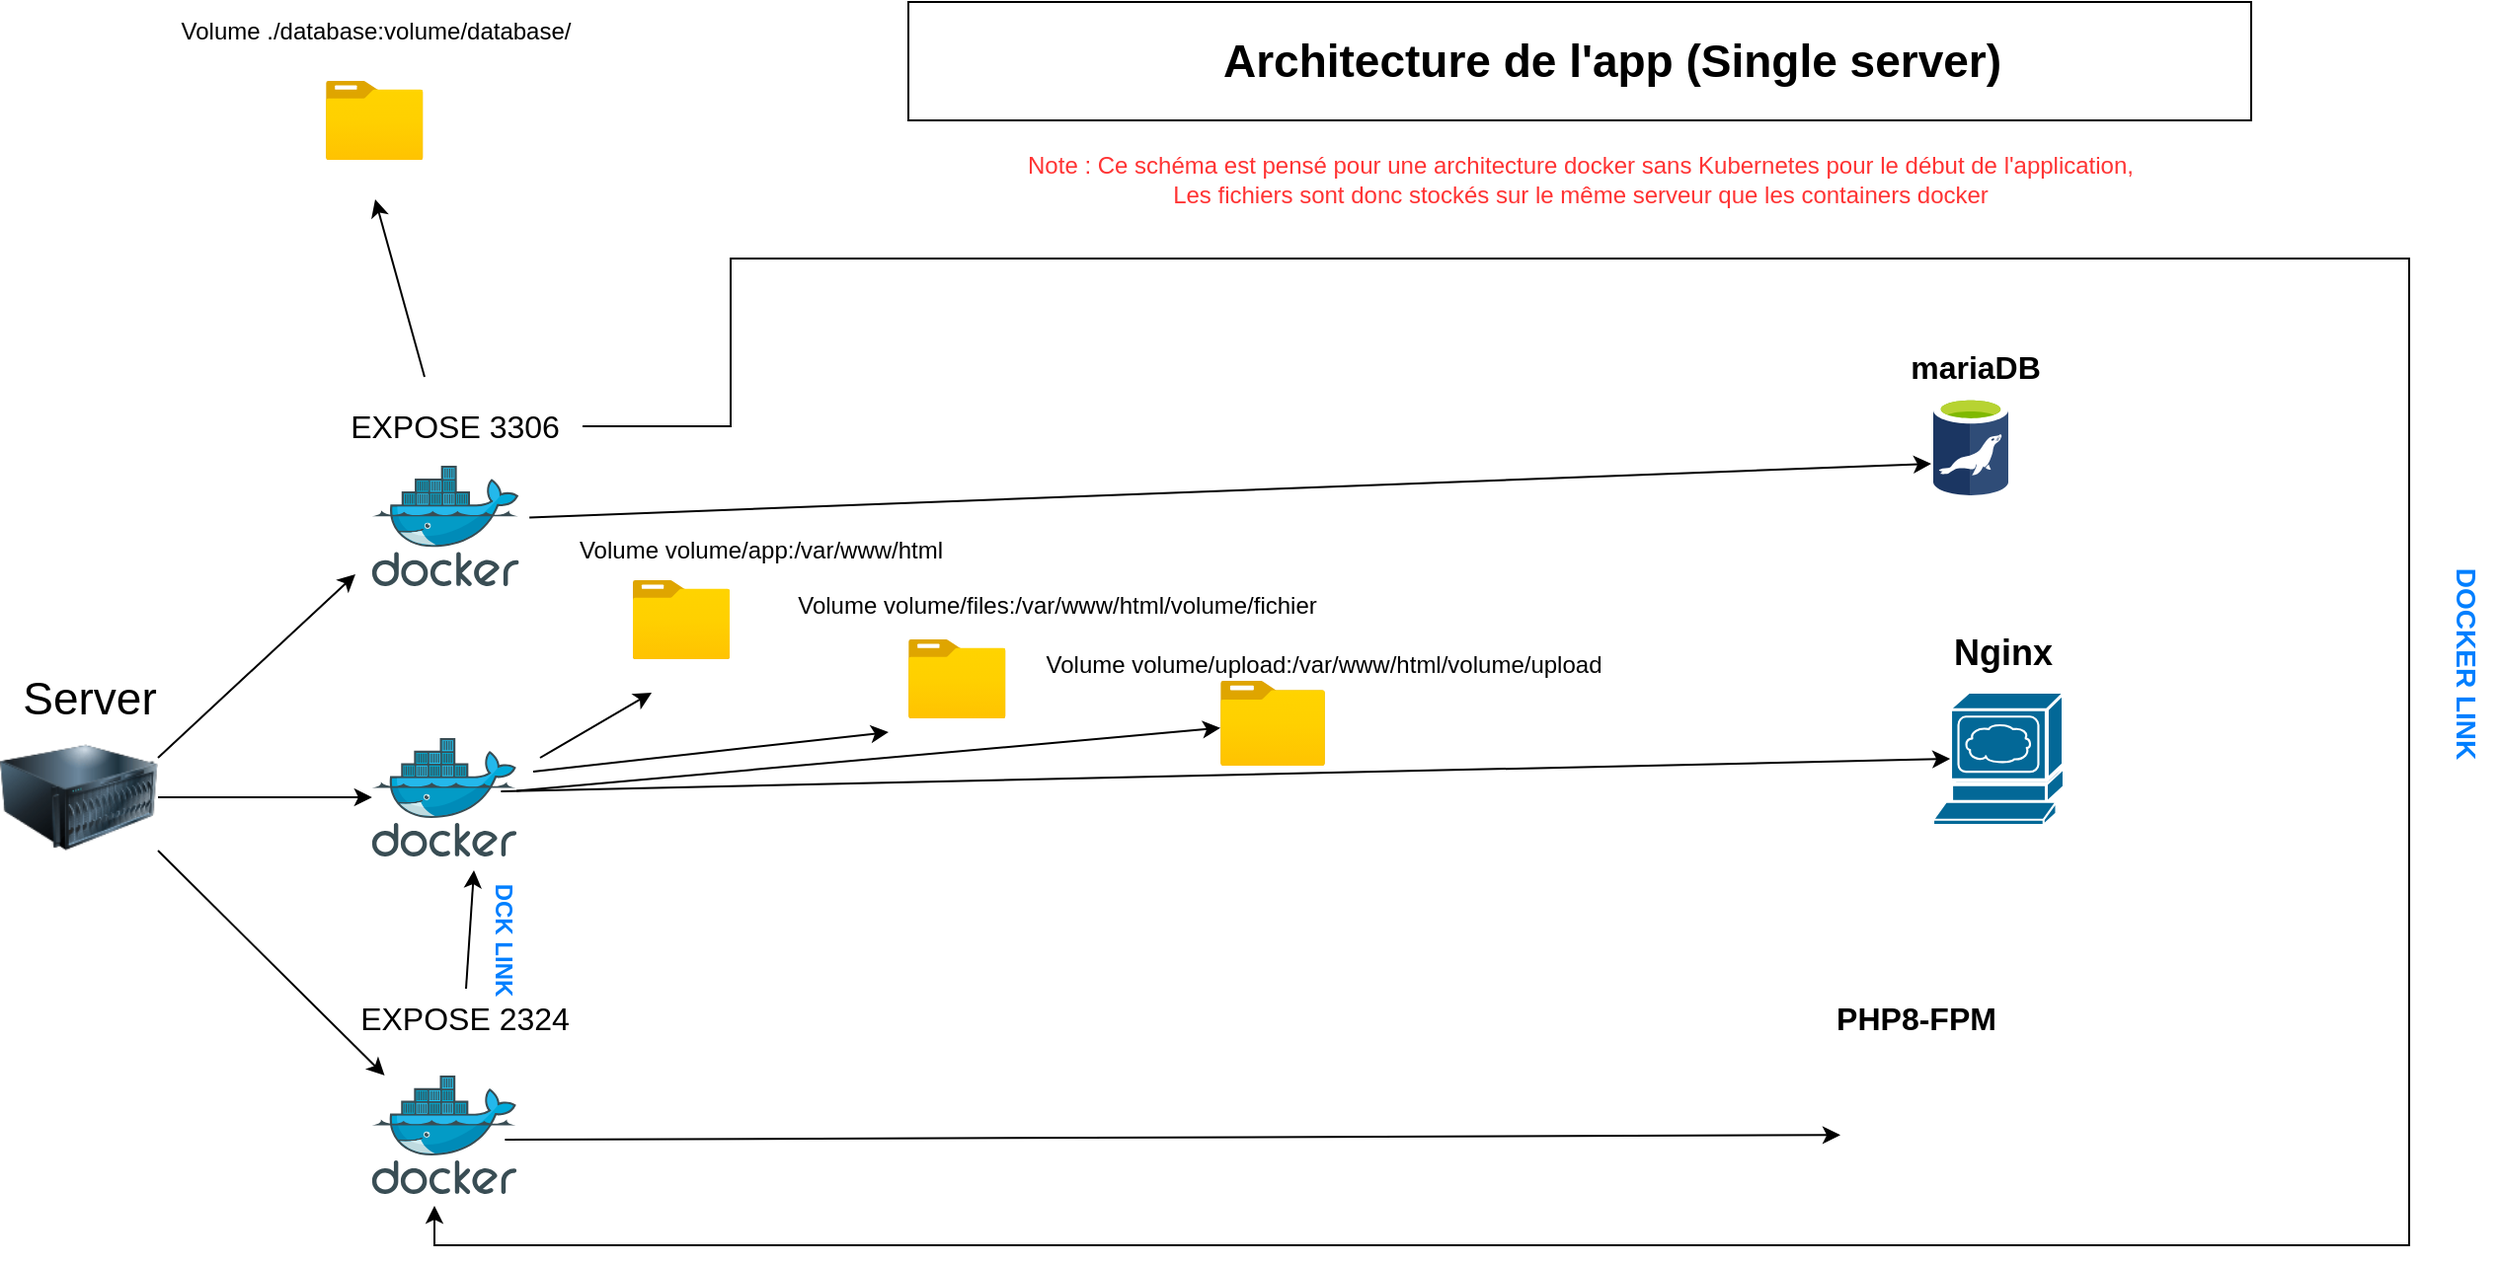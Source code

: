 <mxfile version="20.4.0" type="device"><diagram id="f-MZCsE40SuHNX_ekHMj" name="Page-1"><mxGraphModel dx="1472" dy="834" grid="1" gridSize="10" guides="1" tooltips="1" connect="1" arrows="1" fold="1" page="1" pageScale="1" pageWidth="827" pageHeight="1169" math="0" shadow="0"><root><mxCell id="0"/><mxCell id="1" parent="0"/><mxCell id="bnix_Gq3Yopgmdb6D2_k-4" value="" style="rounded=0;whiteSpace=wrap;html=1;fontSize=23;" parent="1" vertex="1"><mxGeometry x="550" y="10" width="680" height="60" as="geometry"/></mxCell><mxCell id="bnix_Gq3Yopgmdb6D2_k-3" value="&lt;b&gt;&lt;font style=&quot;font-size: 23px;&quot;&gt;Architecture de l'app (Single server)&lt;br&gt;&lt;/font&gt;&lt;/b&gt;" style="text;html=1;align=center;verticalAlign=middle;resizable=0;points=[];autosize=1;strokeColor=none;fillColor=none;" parent="1" vertex="1"><mxGeometry x="696" y="20" width="420" height="40" as="geometry"/></mxCell><mxCell id="bnix_Gq3Yopgmdb6D2_k-5" value="" style="image;html=1;image=img/lib/clip_art/computers/Server_128x128.png;fontSize=23;" parent="1" vertex="1"><mxGeometry x="90" y="373" width="80" height="80" as="geometry"/></mxCell><mxCell id="bnix_Gq3Yopgmdb6D2_k-6" value="Server" style="text;html=1;align=center;verticalAlign=middle;resizable=0;points=[];autosize=1;strokeColor=none;fillColor=none;fontSize=23;" parent="1" vertex="1"><mxGeometry x="90" y="343" width="90" height="40" as="geometry"/></mxCell><mxCell id="bnix_Gq3Yopgmdb6D2_k-7" value="" style="shape=image;html=1;verticalAlign=top;verticalLabelPosition=bottom;labelBackgroundColor=#ffffff;imageAspect=0;aspect=fixed;image=https://cdn4.iconfinder.com/data/icons/scripting-and-programming-languages/512/php-128.png;fontSize=16;" parent="1" vertex="1"><mxGeometry x="1022" y="540" width="88" height="88" as="geometry"/></mxCell><mxCell id="bnix_Gq3Yopgmdb6D2_k-8" value="" style="shape=mxgraph.cisco.servers.www_server;html=1;pointerEvents=1;dashed=0;fillColor=#036897;strokeColor=#ffffff;strokeWidth=2;verticalLabelPosition=bottom;verticalAlign=top;align=center;outlineConnect=0;fontSize=16;" parent="1" vertex="1"><mxGeometry x="1069" y="360" width="66" height="67" as="geometry"/></mxCell><mxCell id="bnix_Gq3Yopgmdb6D2_k-12" value="" style="sketch=0;aspect=fixed;html=1;points=[];align=center;image;fontSize=12;image=img/lib/mscae/Docker.svg;" parent="1" vertex="1"><mxGeometry x="278.41" y="245" width="74.39" height="61" as="geometry"/></mxCell><mxCell id="bnix_Gq3Yopgmdb6D2_k-13" value="" style="sketch=0;aspect=fixed;html=1;points=[];align=center;image;fontSize=12;image=img/lib/mscae/Docker.svg;" parent="1" vertex="1"><mxGeometry x="278.41" y="383" width="73.17" height="60" as="geometry"/></mxCell><mxCell id="bnix_Gq3Yopgmdb6D2_k-14" value="" style="sketch=0;aspect=fixed;html=1;points=[];align=center;image;fontSize=12;image=img/lib/mscae/aspect=fixed;html=1;perimeter=none;align=center;shadow=0;dashed=0;image;fontSize=12;image=img/lib/mscae/Azure_Database_for_MariaDB_servers.svg;" parent="1" vertex="1"><mxGeometry x="1069" y="210" width="38" height="50" as="geometry"/></mxCell><mxCell id="bnix_Gq3Yopgmdb6D2_k-15" value="" style="sketch=0;aspect=fixed;html=1;points=[];align=center;image;fontSize=12;image=img/lib/mscae/Docker.svg;" parent="1" vertex="1"><mxGeometry x="278.4" y="554" width="73.18" height="60" as="geometry"/></mxCell><mxCell id="bnix_Gq3Yopgmdb6D2_k-17" value="" style="endArrow=classic;html=1;rounded=0;fontSize=16;exitX=1;exitY=0.25;exitDx=0;exitDy=0;" parent="1" source="bnix_Gq3Yopgmdb6D2_k-5" edge="1"><mxGeometry width="50" height="50" relative="1" as="geometry"><mxPoint x="180" y="375" as="sourcePoint"/><mxPoint x="270" y="300" as="targetPoint"/></mxGeometry></mxCell><mxCell id="bnix_Gq3Yopgmdb6D2_k-18" value="" style="endArrow=classic;html=1;rounded=0;fontSize=16;exitX=1;exitY=0.5;exitDx=0;exitDy=0;" parent="1" source="bnix_Gq3Yopgmdb6D2_k-5" target="bnix_Gq3Yopgmdb6D2_k-13" edge="1"><mxGeometry width="50" height="50" relative="1" as="geometry"><mxPoint x="160" y="495" as="sourcePoint"/><mxPoint x="210" y="445" as="targetPoint"/></mxGeometry></mxCell><mxCell id="bnix_Gq3Yopgmdb6D2_k-19" value="" style="endArrow=classic;html=1;rounded=0;fontSize=16;exitX=1;exitY=0.838;exitDx=0;exitDy=0;exitPerimeter=0;" parent="1" source="bnix_Gq3Yopgmdb6D2_k-5" target="bnix_Gq3Yopgmdb6D2_k-15" edge="1"><mxGeometry width="50" height="50" relative="1" as="geometry"><mxPoint x="170" y="445" as="sourcePoint"/><mxPoint x="210" y="485" as="targetPoint"/></mxGeometry></mxCell><mxCell id="bnix_Gq3Yopgmdb6D2_k-20" value="" style="endArrow=classic;html=1;rounded=0;fontSize=16;exitX=1.071;exitY=0.43;exitDx=0;exitDy=0;exitPerimeter=0;entryX=-0.026;entryY=0.68;entryDx=0;entryDy=0;entryPerimeter=0;" parent="1" source="bnix_Gq3Yopgmdb6D2_k-12" target="bnix_Gq3Yopgmdb6D2_k-14" edge="1"><mxGeometry width="50" height="50" relative="1" as="geometry"><mxPoint x="370" y="355" as="sourcePoint"/><mxPoint x="530" y="240" as="targetPoint"/></mxGeometry></mxCell><mxCell id="bnix_Gq3Yopgmdb6D2_k-25" value="&lt;b&gt;PHP8-FPM&lt;/b&gt;" style="text;html=1;align=center;verticalAlign=middle;resizable=0;points=[];autosize=1;strokeColor=none;fillColor=none;fontSize=16;" parent="1" vertex="1"><mxGeometry x="1010" y="510" width="100" height="30" as="geometry"/></mxCell><mxCell id="bnix_Gq3Yopgmdb6D2_k-27" value="&lt;b&gt;mariaDB&lt;/b&gt;" style="text;html=1;align=center;verticalAlign=middle;resizable=0;points=[];autosize=1;strokeColor=none;fillColor=none;fontSize=16;" parent="1" vertex="1"><mxGeometry x="1045" y="180" width="90" height="30" as="geometry"/></mxCell><mxCell id="bnix_Gq3Yopgmdb6D2_k-28" value="&lt;b style=&quot;font-size: 18px;&quot;&gt;Nginx&lt;/b&gt;" style="text;html=1;align=center;verticalAlign=middle;resizable=0;points=[];autosize=1;strokeColor=none;fillColor=none;fontSize=18;" parent="1" vertex="1"><mxGeometry x="1069" y="320" width="70" height="40" as="geometry"/></mxCell><mxCell id="bnix_Gq3Yopgmdb6D2_k-32" value="" style="endArrow=classic;html=1;rounded=0;fontSize=16;exitX=1.071;exitY=0.43;exitDx=0;exitDy=0;exitPerimeter=0;" parent="1" target="bnix_Gq3Yopgmdb6D2_k-7" edge="1"><mxGeometry width="50" height="50" relative="1" as="geometry"><mxPoint x="345.692" y="586.56" as="sourcePoint"/><mxPoint x="480" y="580" as="targetPoint"/></mxGeometry></mxCell><mxCell id="bnix_Gq3Yopgmdb6D2_k-52" value="" style="edgeStyle=orthogonalEdgeStyle;rounded=0;orthogonalLoop=1;jettySize=auto;html=1;fontSize=16;" parent="1" source="bnix_Gq3Yopgmdb6D2_k-35" edge="1"><mxGeometry relative="1" as="geometry"><mxPoint x="310" y="620" as="targetPoint"/><Array as="points"><mxPoint x="460" y="225"/><mxPoint x="460" y="140"/><mxPoint x="1310" y="140"/><mxPoint x="1310" y="640"/><mxPoint x="310" y="640"/></Array></mxGeometry></mxCell><mxCell id="bnix_Gq3Yopgmdb6D2_k-35" value="EXPOSE 3306" style="text;html=1;align=center;verticalAlign=middle;resizable=0;points=[];autosize=1;strokeColor=none;fillColor=none;fontSize=16;rotation=0;" parent="1" vertex="1"><mxGeometry x="255" y="210" width="130" height="30" as="geometry"/></mxCell><mxCell id="bnix_Gq3Yopgmdb6D2_k-39" value="EXPOSE 2324" style="text;html=1;align=center;verticalAlign=middle;resizable=0;points=[];autosize=1;strokeColor=none;fillColor=none;fontSize=16;rotation=0;" parent="1" vertex="1"><mxGeometry x="260" y="510" width="130" height="30" as="geometry"/></mxCell><mxCell id="bnix_Gq3Yopgmdb6D2_k-48" value="" style="endArrow=classic;html=1;rounded=0;fontSize=16;" parent="1" source="bnix_Gq3Yopgmdb6D2_k-39" edge="1"><mxGeometry width="50" height="50" relative="1" as="geometry"><mxPoint x="364" y="510" as="sourcePoint"/><mxPoint x="330" y="450" as="targetPoint"/></mxGeometry></mxCell><mxCell id="bnix_Gq3Yopgmdb6D2_k-53" value="&lt;font color=&quot;#007fff&quot; style=&quot;font-size: 14px;&quot;&gt;&lt;b&gt;DOCKER LINK&lt;/b&gt;&lt;/font&gt;" style="text;html=1;align=center;verticalAlign=middle;resizable=0;points=[];autosize=1;strokeColor=none;fillColor=none;fontSize=16;rotation=90;" parent="1" vertex="1"><mxGeometry x="1280" y="330" width="120" height="30" as="geometry"/></mxCell><mxCell id="bnix_Gq3Yopgmdb6D2_k-54" value="&lt;font size=&quot;1&quot; color=&quot;#007fff&quot; style=&quot;&quot;&gt;&lt;b style=&quot;font-size: 12px;&quot;&gt;DCK LINK&lt;/b&gt;&lt;/font&gt;" style="text;html=1;align=center;verticalAlign=middle;resizable=0;points=[];autosize=1;strokeColor=none;fillColor=none;fontSize=10;rotation=90;" parent="1" vertex="1"><mxGeometry x="305" y="470" width="80" height="30" as="geometry"/></mxCell><mxCell id="bnix_Gq3Yopgmdb6D2_k-55" value="" style="endArrow=classic;html=1;rounded=0;fontSize=16;exitX=1.071;exitY=0.43;exitDx=0;exitDy=0;exitPerimeter=0;entryX=0.13;entryY=0.5;entryDx=0;entryDy=0;entryPerimeter=0;" parent="1" target="bnix_Gq3Yopgmdb6D2_k-8" edge="1"><mxGeometry width="50" height="50" relative="1" as="geometry"><mxPoint x="343.692" y="410.0" as="sourcePoint"/><mxPoint x="478" y="403.44" as="targetPoint"/></mxGeometry></mxCell><mxCell id="bnix_Gq3Yopgmdb6D2_k-56" value="&lt;font color=&quot;#ff3333&quot;&gt;&lt;span style=&quot;background-color: rgb(255, 255, 255);&quot;&gt;Note : Ce schéma est pensé pour une architecture docker sans Kubernetes pour le début de l'application,&lt;br&gt;Les fichiers sont donc stockés sur le même serveur que les containers docker&lt;/span&gt;&lt;br&gt;&lt;/font&gt;" style="text;html=1;align=center;verticalAlign=middle;resizable=0;points=[];autosize=1;strokeColor=none;fillColor=none;fontSize=12;fontColor=#007FFF;" parent="1" vertex="1"><mxGeometry x="600" y="80" width="580" height="40" as="geometry"/></mxCell><mxCell id="RPYzx3qNgHxRkSthqoSY-2" value="" style="endArrow=classic;html=1;rounded=0;" parent="1" edge="1"><mxGeometry width="50" height="50" relative="1" as="geometry"><mxPoint x="305" y="200" as="sourcePoint"/><mxPoint x="280" y="110" as="targetPoint"/></mxGeometry></mxCell><mxCell id="Rx3uigxwS0gsEydNTuzK-1" value="" style="aspect=fixed;html=1;points=[];align=center;image;fontSize=12;image=img/lib/azure2/general/Folder_Blank.svg;" vertex="1" parent="1"><mxGeometry x="255" y="50" width="49.29" height="40" as="geometry"/></mxCell><mxCell id="Rx3uigxwS0gsEydNTuzK-2" value="Volume ./database:volume/database/" style="text;html=1;align=center;verticalAlign=middle;resizable=0;points=[];autosize=1;strokeColor=none;fillColor=none;" vertex="1" parent="1"><mxGeometry x="169.64" y="10" width="220" height="30" as="geometry"/></mxCell><mxCell id="Rx3uigxwS0gsEydNTuzK-3" value="" style="aspect=fixed;html=1;points=[];align=center;image;fontSize=12;image=img/lib/azure2/general/Folder_Blank.svg;" vertex="1" parent="1"><mxGeometry x="410.36" y="303" width="49.29" height="40" as="geometry"/></mxCell><mxCell id="Rx3uigxwS0gsEydNTuzK-4" value="Volume volume/app:/var/www/html" style="text;html=1;align=center;verticalAlign=middle;resizable=0;points=[];autosize=1;strokeColor=none;fillColor=none;" vertex="1" parent="1"><mxGeometry x="370" y="273" width="210" height="30" as="geometry"/></mxCell><mxCell id="Rx3uigxwS0gsEydNTuzK-5" value="" style="endArrow=classic;html=1;rounded=0;" edge="1" parent="1"><mxGeometry width="50" height="50" relative="1" as="geometry"><mxPoint x="363.5" y="393" as="sourcePoint"/><mxPoint x="420" y="360" as="targetPoint"/></mxGeometry></mxCell><mxCell id="Rx3uigxwS0gsEydNTuzK-7" value="Volume volume/files:/var/www/html/volume/fichier" style="text;html=1;align=center;verticalAlign=middle;resizable=0;points=[];autosize=1;strokeColor=none;fillColor=none;" vertex="1" parent="1"><mxGeometry x="480" y="301" width="290" height="30" as="geometry"/></mxCell><mxCell id="Rx3uigxwS0gsEydNTuzK-8" value="" style="aspect=fixed;html=1;points=[];align=center;image;fontSize=12;image=img/lib/azure2/general/Folder_Blank.svg;" vertex="1" parent="1"><mxGeometry x="550" y="333" width="49.29" height="40" as="geometry"/></mxCell><mxCell id="Rx3uigxwS0gsEydNTuzK-9" value="" style="endArrow=classic;html=1;rounded=0;" edge="1" parent="1"><mxGeometry width="50" height="50" relative="1" as="geometry"><mxPoint x="360" y="400" as="sourcePoint"/><mxPoint x="540" y="380" as="targetPoint"/></mxGeometry></mxCell><mxCell id="Rx3uigxwS0gsEydNTuzK-10" value="" style="aspect=fixed;html=1;points=[];align=center;image;fontSize=12;image=img/lib/azure2/general/Folder_Blank.svg;" vertex="1" parent="1"><mxGeometry x="708.02" y="354" width="52.98" height="43" as="geometry"/></mxCell><mxCell id="Rx3uigxwS0gsEydNTuzK-11" value="Volume volume/upload:/var/www/html/volume/upload" style="text;html=1;align=center;verticalAlign=middle;resizable=0;points=[];autosize=1;strokeColor=none;fillColor=none;" vertex="1" parent="1"><mxGeometry x="610" y="331" width="300" height="30" as="geometry"/></mxCell><mxCell id="Rx3uigxwS0gsEydNTuzK-12" value="" style="endArrow=classic;html=1;rounded=0;" edge="1" parent="1" source="bnix_Gq3Yopgmdb6D2_k-13" target="Rx3uigxwS0gsEydNTuzK-10"><mxGeometry width="50" height="50" relative="1" as="geometry"><mxPoint x="370.0" y="410" as="sourcePoint"/><mxPoint x="550" y="390" as="targetPoint"/></mxGeometry></mxCell></root></mxGraphModel></diagram></mxfile>